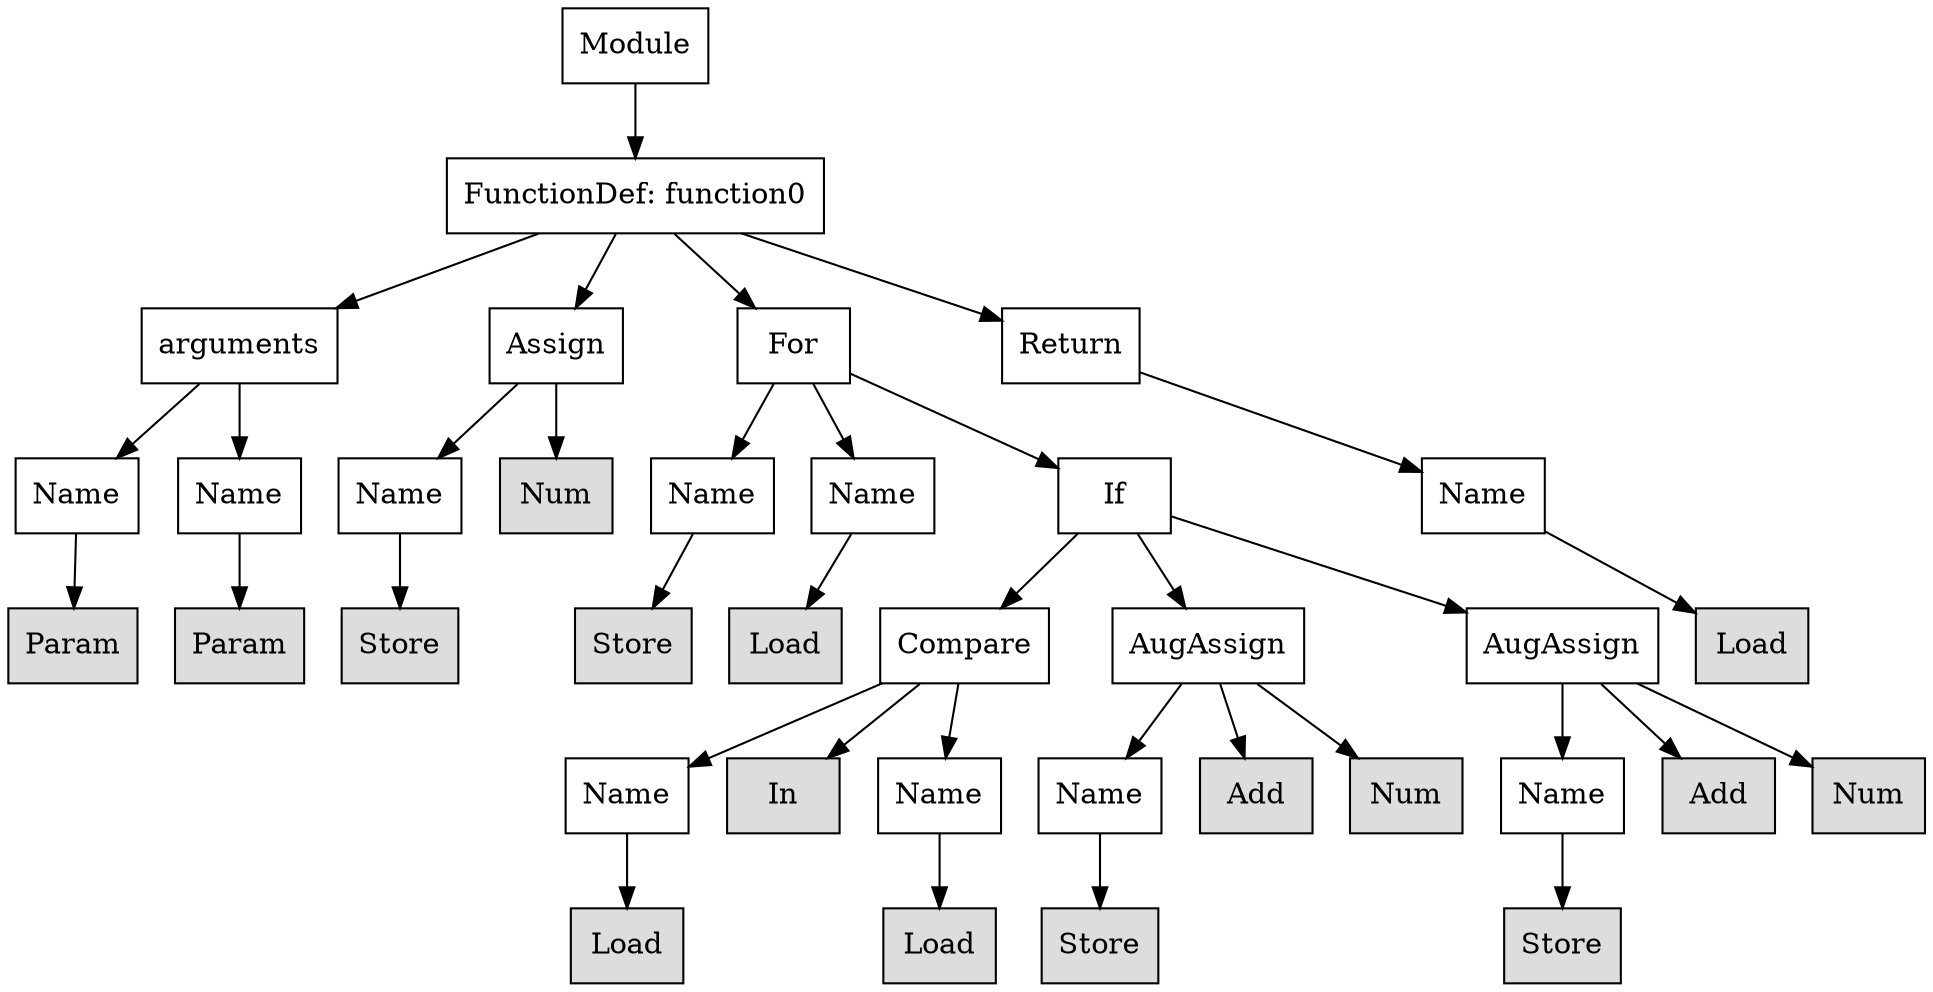 digraph G {
n0 [shape=rect, label="Module"];
n1 [shape=rect, label="FunctionDef: function0"];
n2 [shape=rect, label="arguments"];
n3 [shape=rect, label="Assign"];
n4 [shape=rect, label="For"];
n5 [shape=rect, label="Return"];
n6 [shape=rect, label="Name"];
n7 [shape=rect, label="Name"];
n8 [shape=rect, label="Name"];
n9 [shape=rect, label="Num" style="filled" fillcolor="#dddddd"];
n10 [shape=rect, label="Name"];
n11 [shape=rect, label="Name"];
n12 [shape=rect, label="If"];
n13 [shape=rect, label="Name"];
n14 [shape=rect, label="Param" style="filled" fillcolor="#dddddd"];
n15 [shape=rect, label="Param" style="filled" fillcolor="#dddddd"];
n16 [shape=rect, label="Store" style="filled" fillcolor="#dddddd"];
n17 [shape=rect, label="Store" style="filled" fillcolor="#dddddd"];
n18 [shape=rect, label="Load" style="filled" fillcolor="#dddddd"];
n19 [shape=rect, label="Compare"];
n20 [shape=rect, label="AugAssign"];
n21 [shape=rect, label="AugAssign"];
n22 [shape=rect, label="Load" style="filled" fillcolor="#dddddd"];
n23 [shape=rect, label="Name"];
n24 [shape=rect, label="In" style="filled" fillcolor="#dddddd"];
n25 [shape=rect, label="Name"];
n26 [shape=rect, label="Name"];
n27 [shape=rect, label="Add" style="filled" fillcolor="#dddddd"];
n28 [shape=rect, label="Num" style="filled" fillcolor="#dddddd"];
n29 [shape=rect, label="Name"];
n30 [shape=rect, label="Add" style="filled" fillcolor="#dddddd"];
n31 [shape=rect, label="Num" style="filled" fillcolor="#dddddd"];
n32 [shape=rect, label="Load" style="filled" fillcolor="#dddddd"];
n33 [shape=rect, label="Load" style="filled" fillcolor="#dddddd"];
n34 [shape=rect, label="Store" style="filled" fillcolor="#dddddd"];
n35 [shape=rect, label="Store" style="filled" fillcolor="#dddddd"];
n0 -> n1;
n1 -> n2;
n1 -> n3;
n1 -> n4;
n1 -> n5;
n2 -> n6;
n2 -> n7;
n3 -> n8;
n3 -> n9;
n4 -> n10;
n4 -> n11;
n4 -> n12;
n5 -> n13;
n6 -> n14;
n7 -> n15;
n8 -> n16;
n10 -> n17;
n11 -> n18;
n12 -> n19;
n12 -> n20;
n12 -> n21;
n13 -> n22;
n19 -> n23;
n19 -> n24;
n19 -> n25;
n20 -> n26;
n20 -> n27;
n20 -> n28;
n21 -> n29;
n21 -> n30;
n21 -> n31;
n23 -> n32;
n25 -> n33;
n26 -> n34;
n29 -> n35;
}
